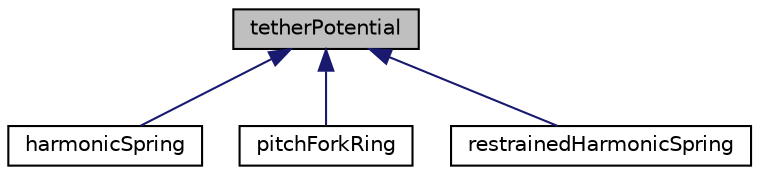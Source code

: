 digraph "tetherPotential"
{
  bgcolor="transparent";
  edge [fontname="Helvetica",fontsize="10",labelfontname="Helvetica",labelfontsize="10"];
  node [fontname="Helvetica",fontsize="10",shape=record];
  Node1 [label="tetherPotential",height=0.2,width=0.4,color="black", fillcolor="grey75", style="filled", fontcolor="black"];
  Node1 -> Node2 [dir="back",color="midnightblue",fontsize="10",style="solid",fontname="Helvetica"];
  Node2 [label="harmonicSpring",height=0.2,width=0.4,color="black",URL="$a00977.html"];
  Node1 -> Node3 [dir="back",color="midnightblue",fontsize="10",style="solid",fontname="Helvetica"];
  Node3 [label="pitchForkRing",height=0.2,width=0.4,color="black",URL="$a01892.html"];
  Node1 -> Node4 [dir="back",color="midnightblue",fontsize="10",style="solid",fontname="Helvetica"];
  Node4 [label="restrainedHarmonicSpring",height=0.2,width=0.4,color="black",URL="$a02211.html"];
}
